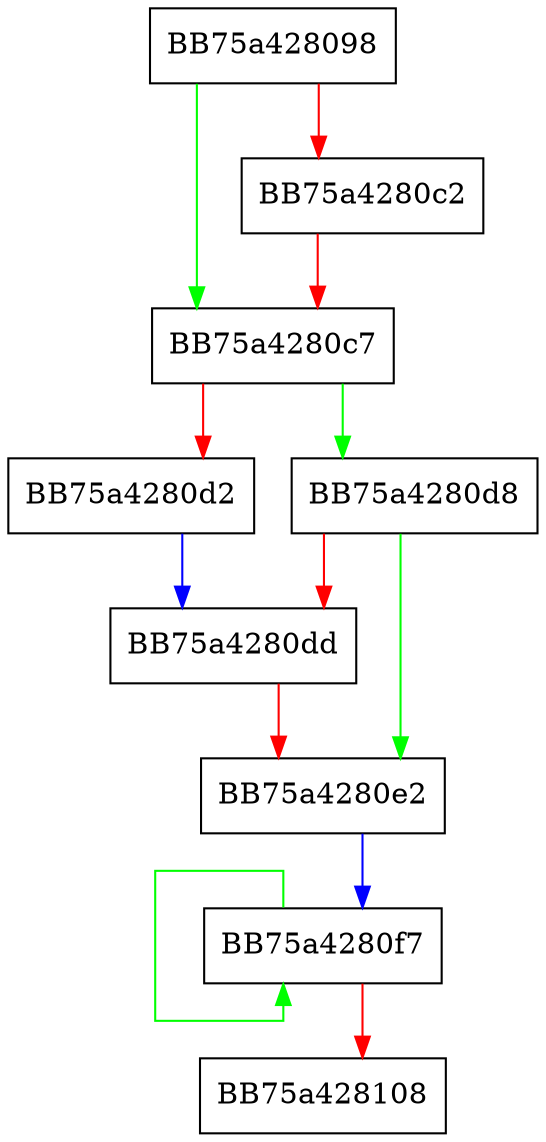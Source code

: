 digraph InitVarArg {
  node [shape="box"];
  graph [splines=ortho];
  BB75a428098 -> BB75a4280c7 [color="green"];
  BB75a428098 -> BB75a4280c2 [color="red"];
  BB75a4280c2 -> BB75a4280c7 [color="red"];
  BB75a4280c7 -> BB75a4280d8 [color="green"];
  BB75a4280c7 -> BB75a4280d2 [color="red"];
  BB75a4280d2 -> BB75a4280dd [color="blue"];
  BB75a4280d8 -> BB75a4280e2 [color="green"];
  BB75a4280d8 -> BB75a4280dd [color="red"];
  BB75a4280dd -> BB75a4280e2 [color="red"];
  BB75a4280e2 -> BB75a4280f7 [color="blue"];
  BB75a4280f7 -> BB75a4280f7 [color="green"];
  BB75a4280f7 -> BB75a428108 [color="red"];
}